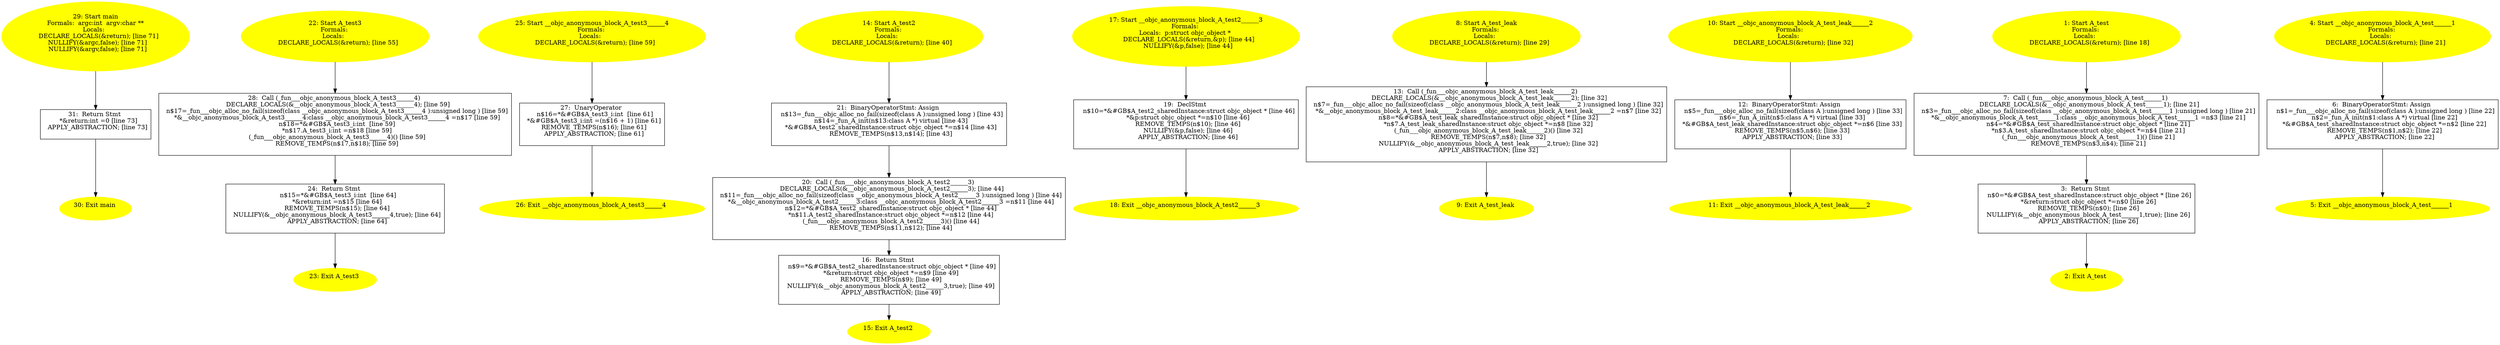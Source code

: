 digraph iCFG {
31 [label="31:  Return Stmt \n   *&return:int =0 [line 73]\n  APPLY_ABSTRACTION; [line 73]\n " shape="box"]
	

	 31 -> 30 ;
30 [label="30: Exit main \n  " color=yellow style=filled]
	

29 [label="29: Start main\nFormals:  argc:int  argv:char **\nLocals:  \n   DECLARE_LOCALS(&return); [line 71]\n  NULLIFY(&argc,false); [line 71]\n  NULLIFY(&argv,false); [line 71]\n " color=yellow style=filled]
	

	 29 -> 31 ;
28 [label="28:  Call (_fun___objc_anonymous_block_A_test3______4) \n   DECLARE_LOCALS(&__objc_anonymous_block_A_test3______4); [line 59]\n  n$17=_fun___objc_alloc_no_fail(sizeof(class __objc_anonymous_block_A_test3______4 ):unsigned long ) [line 59]\n  *&__objc_anonymous_block_A_test3______4:class __objc_anonymous_block_A_test3______4 =n$17 [line 59]\n  n$18=*&#GB$A_test3_i:int  [line 59]\n  *n$17.A_test3_i:int =n$18 [line 59]\n  (_fun___objc_anonymous_block_A_test3______4)() [line 59]\n  REMOVE_TEMPS(n$17,n$18); [line 59]\n " shape="box"]
	

	 28 -> 24 ;
27 [label="27:  UnaryOperator \n   n$16=*&#GB$A_test3_i:int  [line 61]\n  *&#GB$A_test3_i:int =(n$16 + 1) [line 61]\n  REMOVE_TEMPS(n$16); [line 61]\n  APPLY_ABSTRACTION; [line 61]\n " shape="box"]
	

	 27 -> 26 ;
26 [label="26: Exit __objc_anonymous_block_A_test3______4 \n  " color=yellow style=filled]
	

25 [label="25: Start __objc_anonymous_block_A_test3______4\nFormals: \nLocals:  \n   DECLARE_LOCALS(&return); [line 59]\n " color=yellow style=filled]
	

	 25 -> 27 ;
24 [label="24:  Return Stmt \n   n$15=*&#GB$A_test3_i:int  [line 64]\n  *&return:int =n$15 [line 64]\n  REMOVE_TEMPS(n$15); [line 64]\n  NULLIFY(&__objc_anonymous_block_A_test3______4,true); [line 64]\n  APPLY_ABSTRACTION; [line 64]\n " shape="box"]
	

	 24 -> 23 ;
23 [label="23: Exit A_test3 \n  " color=yellow style=filled]
	

22 [label="22: Start A_test3\nFormals: \nLocals:  \n   DECLARE_LOCALS(&return); [line 55]\n " color=yellow style=filled]
	

	 22 -> 28 ;
21 [label="21:  BinaryOperatorStmt: Assign \n   n$13=_fun___objc_alloc_no_fail(sizeof(class A ):unsigned long ) [line 43]\n  n$14=_fun_A_init(n$13:class A *) virtual [line 43]\n  *&#GB$A_test2_sharedInstance:struct objc_object *=n$14 [line 43]\n  REMOVE_TEMPS(n$13,n$14); [line 43]\n " shape="box"]
	

	 21 -> 20 ;
20 [label="20:  Call (_fun___objc_anonymous_block_A_test2______3) \n   DECLARE_LOCALS(&__objc_anonymous_block_A_test2______3); [line 44]\n  n$11=_fun___objc_alloc_no_fail(sizeof(class __objc_anonymous_block_A_test2______3 ):unsigned long ) [line 44]\n  *&__objc_anonymous_block_A_test2______3:class __objc_anonymous_block_A_test2______3 =n$11 [line 44]\n  n$12=*&#GB$A_test2_sharedInstance:struct objc_object * [line 44]\n  *n$11.A_test2_sharedInstance:struct objc_object *=n$12 [line 44]\n  (_fun___objc_anonymous_block_A_test2______3)() [line 44]\n  REMOVE_TEMPS(n$11,n$12); [line 44]\n " shape="box"]
	

	 20 -> 16 ;
19 [label="19:  DeclStmt \n   n$10=*&#GB$A_test2_sharedInstance:struct objc_object * [line 46]\n  *&p:struct objc_object *=n$10 [line 46]\n  REMOVE_TEMPS(n$10); [line 46]\n  NULLIFY(&p,false); [line 46]\n  APPLY_ABSTRACTION; [line 46]\n " shape="box"]
	

	 19 -> 18 ;
18 [label="18: Exit __objc_anonymous_block_A_test2______3 \n  " color=yellow style=filled]
	

17 [label="17: Start __objc_anonymous_block_A_test2______3\nFormals: \nLocals:  p:struct objc_object * \n   DECLARE_LOCALS(&return,&p); [line 44]\n  NULLIFY(&p,false); [line 44]\n " color=yellow style=filled]
	

	 17 -> 19 ;
16 [label="16:  Return Stmt \n   n$9=*&#GB$A_test2_sharedInstance:struct objc_object * [line 49]\n  *&return:struct objc_object *=n$9 [line 49]\n  REMOVE_TEMPS(n$9); [line 49]\n  NULLIFY(&__objc_anonymous_block_A_test2______3,true); [line 49]\n  APPLY_ABSTRACTION; [line 49]\n " shape="box"]
	

	 16 -> 15 ;
15 [label="15: Exit A_test2 \n  " color=yellow style=filled]
	

14 [label="14: Start A_test2\nFormals: \nLocals:  \n   DECLARE_LOCALS(&return); [line 40]\n " color=yellow style=filled]
	

	 14 -> 21 ;
13 [label="13:  Call (_fun___objc_anonymous_block_A_test_leak______2) \n   DECLARE_LOCALS(&__objc_anonymous_block_A_test_leak______2); [line 32]\n  n$7=_fun___objc_alloc_no_fail(sizeof(class __objc_anonymous_block_A_test_leak______2 ):unsigned long ) [line 32]\n  *&__objc_anonymous_block_A_test_leak______2:class __objc_anonymous_block_A_test_leak______2 =n$7 [line 32]\n  n$8=*&#GB$A_test_leak_sharedInstance:struct objc_object * [line 32]\n  *n$7.A_test_leak_sharedInstance:struct objc_object *=n$8 [line 32]\n  (_fun___objc_anonymous_block_A_test_leak______2)() [line 32]\n  REMOVE_TEMPS(n$7,n$8); [line 32]\n  NULLIFY(&__objc_anonymous_block_A_test_leak______2,true); [line 32]\n  APPLY_ABSTRACTION; [line 32]\n " shape="box"]
	

	 13 -> 9 ;
12 [label="12:  BinaryOperatorStmt: Assign \n   n$5=_fun___objc_alloc_no_fail(sizeof(class A ):unsigned long ) [line 33]\n  n$6=_fun_A_init(n$5:class A *) virtual [line 33]\n  *&#GB$A_test_leak_sharedInstance:struct objc_object *=n$6 [line 33]\n  REMOVE_TEMPS(n$5,n$6); [line 33]\n  APPLY_ABSTRACTION; [line 33]\n " shape="box"]
	

	 12 -> 11 ;
11 [label="11: Exit __objc_anonymous_block_A_test_leak______2 \n  " color=yellow style=filled]
	

10 [label="10: Start __objc_anonymous_block_A_test_leak______2\nFormals: \nLocals:  \n   DECLARE_LOCALS(&return); [line 32]\n " color=yellow style=filled]
	

	 10 -> 12 ;
9 [label="9: Exit A_test_leak \n  " color=yellow style=filled]
	

8 [label="8: Start A_test_leak\nFormals: \nLocals:  \n   DECLARE_LOCALS(&return); [line 29]\n " color=yellow style=filled]
	

	 8 -> 13 ;
7 [label="7:  Call (_fun___objc_anonymous_block_A_test______1) \n   DECLARE_LOCALS(&__objc_anonymous_block_A_test______1); [line 21]\n  n$3=_fun___objc_alloc_no_fail(sizeof(class __objc_anonymous_block_A_test______1 ):unsigned long ) [line 21]\n  *&__objc_anonymous_block_A_test______1:class __objc_anonymous_block_A_test______1 =n$3 [line 21]\n  n$4=*&#GB$A_test_sharedInstance:struct objc_object * [line 21]\n  *n$3.A_test_sharedInstance:struct objc_object *=n$4 [line 21]\n  (_fun___objc_anonymous_block_A_test______1)() [line 21]\n  REMOVE_TEMPS(n$3,n$4); [line 21]\n " shape="box"]
	

	 7 -> 3 ;
6 [label="6:  BinaryOperatorStmt: Assign \n   n$1=_fun___objc_alloc_no_fail(sizeof(class A ):unsigned long ) [line 22]\n  n$2=_fun_A_init(n$1:class A *) virtual [line 22]\n  *&#GB$A_test_sharedInstance:struct objc_object *=n$2 [line 22]\n  REMOVE_TEMPS(n$1,n$2); [line 22]\n  APPLY_ABSTRACTION; [line 22]\n " shape="box"]
	

	 6 -> 5 ;
5 [label="5: Exit __objc_anonymous_block_A_test______1 \n  " color=yellow style=filled]
	

4 [label="4: Start __objc_anonymous_block_A_test______1\nFormals: \nLocals:  \n   DECLARE_LOCALS(&return); [line 21]\n " color=yellow style=filled]
	

	 4 -> 6 ;
3 [label="3:  Return Stmt \n   n$0=*&#GB$A_test_sharedInstance:struct objc_object * [line 26]\n  *&return:struct objc_object *=n$0 [line 26]\n  REMOVE_TEMPS(n$0); [line 26]\n  NULLIFY(&__objc_anonymous_block_A_test______1,true); [line 26]\n  APPLY_ABSTRACTION; [line 26]\n " shape="box"]
	

	 3 -> 2 ;
2 [label="2: Exit A_test \n  " color=yellow style=filled]
	

1 [label="1: Start A_test\nFormals: \nLocals:  \n   DECLARE_LOCALS(&return); [line 18]\n " color=yellow style=filled]
	

	 1 -> 7 ;
}
